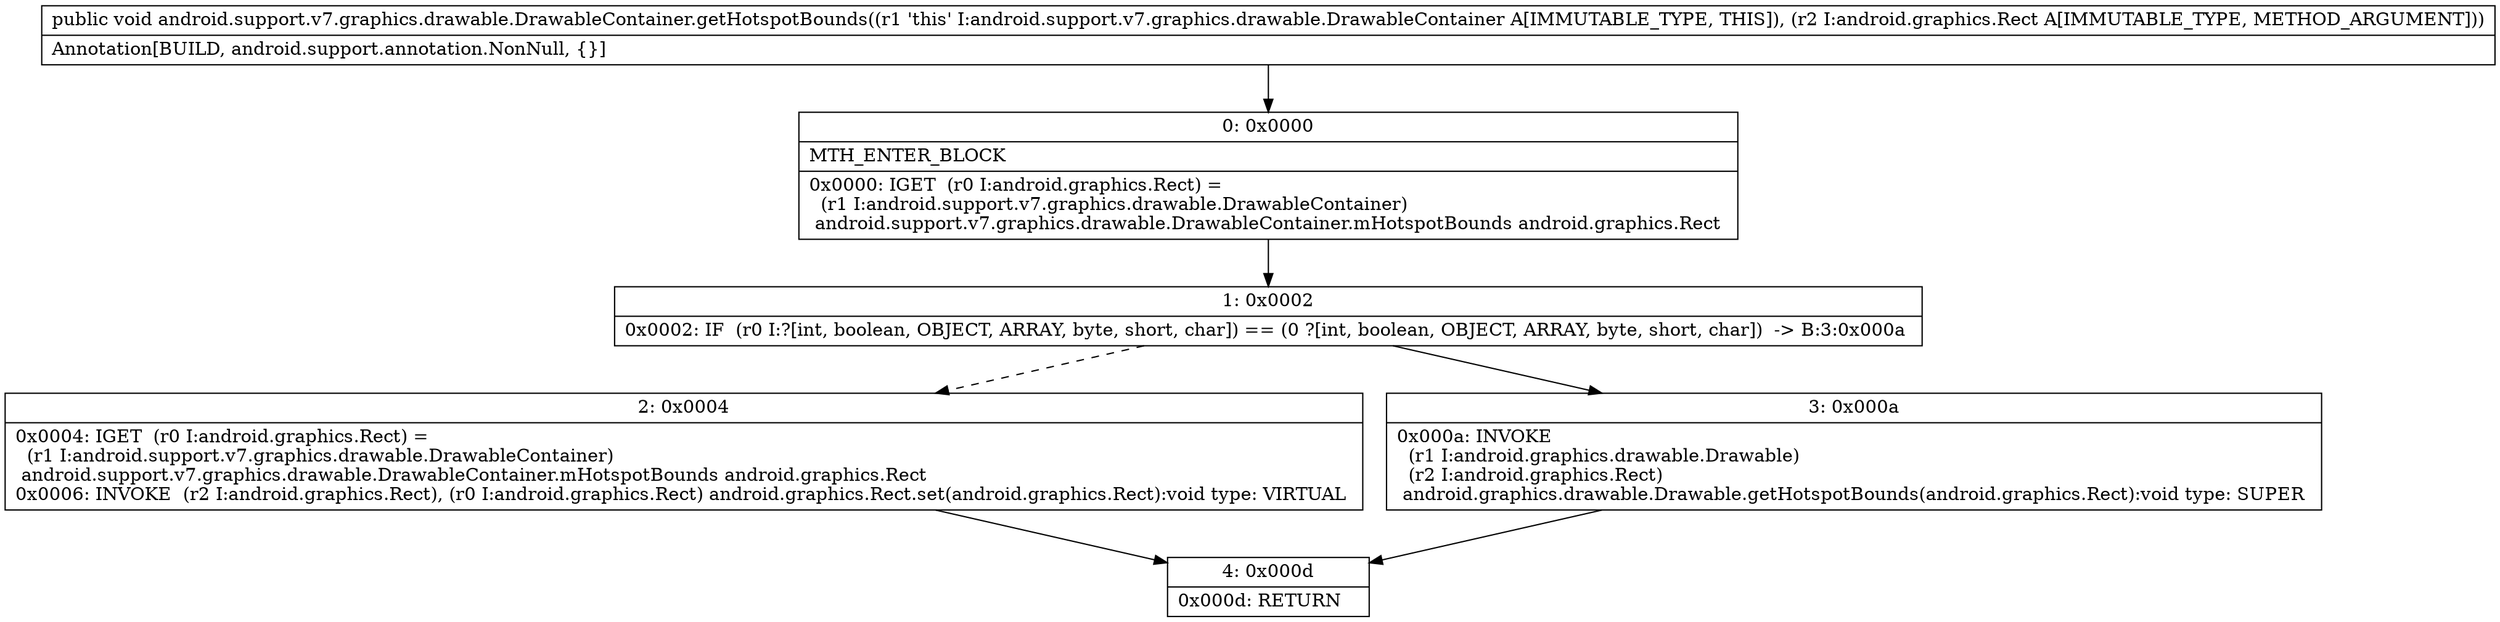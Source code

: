 digraph "CFG forandroid.support.v7.graphics.drawable.DrawableContainer.getHotspotBounds(Landroid\/graphics\/Rect;)V" {
Node_0 [shape=record,label="{0\:\ 0x0000|MTH_ENTER_BLOCK\l|0x0000: IGET  (r0 I:android.graphics.Rect) = \l  (r1 I:android.support.v7.graphics.drawable.DrawableContainer)\l android.support.v7.graphics.drawable.DrawableContainer.mHotspotBounds android.graphics.Rect \l}"];
Node_1 [shape=record,label="{1\:\ 0x0002|0x0002: IF  (r0 I:?[int, boolean, OBJECT, ARRAY, byte, short, char]) == (0 ?[int, boolean, OBJECT, ARRAY, byte, short, char])  \-\> B:3:0x000a \l}"];
Node_2 [shape=record,label="{2\:\ 0x0004|0x0004: IGET  (r0 I:android.graphics.Rect) = \l  (r1 I:android.support.v7.graphics.drawable.DrawableContainer)\l android.support.v7.graphics.drawable.DrawableContainer.mHotspotBounds android.graphics.Rect \l0x0006: INVOKE  (r2 I:android.graphics.Rect), (r0 I:android.graphics.Rect) android.graphics.Rect.set(android.graphics.Rect):void type: VIRTUAL \l}"];
Node_3 [shape=record,label="{3\:\ 0x000a|0x000a: INVOKE  \l  (r1 I:android.graphics.drawable.Drawable)\l  (r2 I:android.graphics.Rect)\l android.graphics.drawable.Drawable.getHotspotBounds(android.graphics.Rect):void type: SUPER \l}"];
Node_4 [shape=record,label="{4\:\ 0x000d|0x000d: RETURN   \l}"];
MethodNode[shape=record,label="{public void android.support.v7.graphics.drawable.DrawableContainer.getHotspotBounds((r1 'this' I:android.support.v7.graphics.drawable.DrawableContainer A[IMMUTABLE_TYPE, THIS]), (r2 I:android.graphics.Rect A[IMMUTABLE_TYPE, METHOD_ARGUMENT]))  | Annotation[BUILD, android.support.annotation.NonNull, \{\}]\l}"];
MethodNode -> Node_0;
Node_0 -> Node_1;
Node_1 -> Node_2[style=dashed];
Node_1 -> Node_3;
Node_2 -> Node_4;
Node_3 -> Node_4;
}

